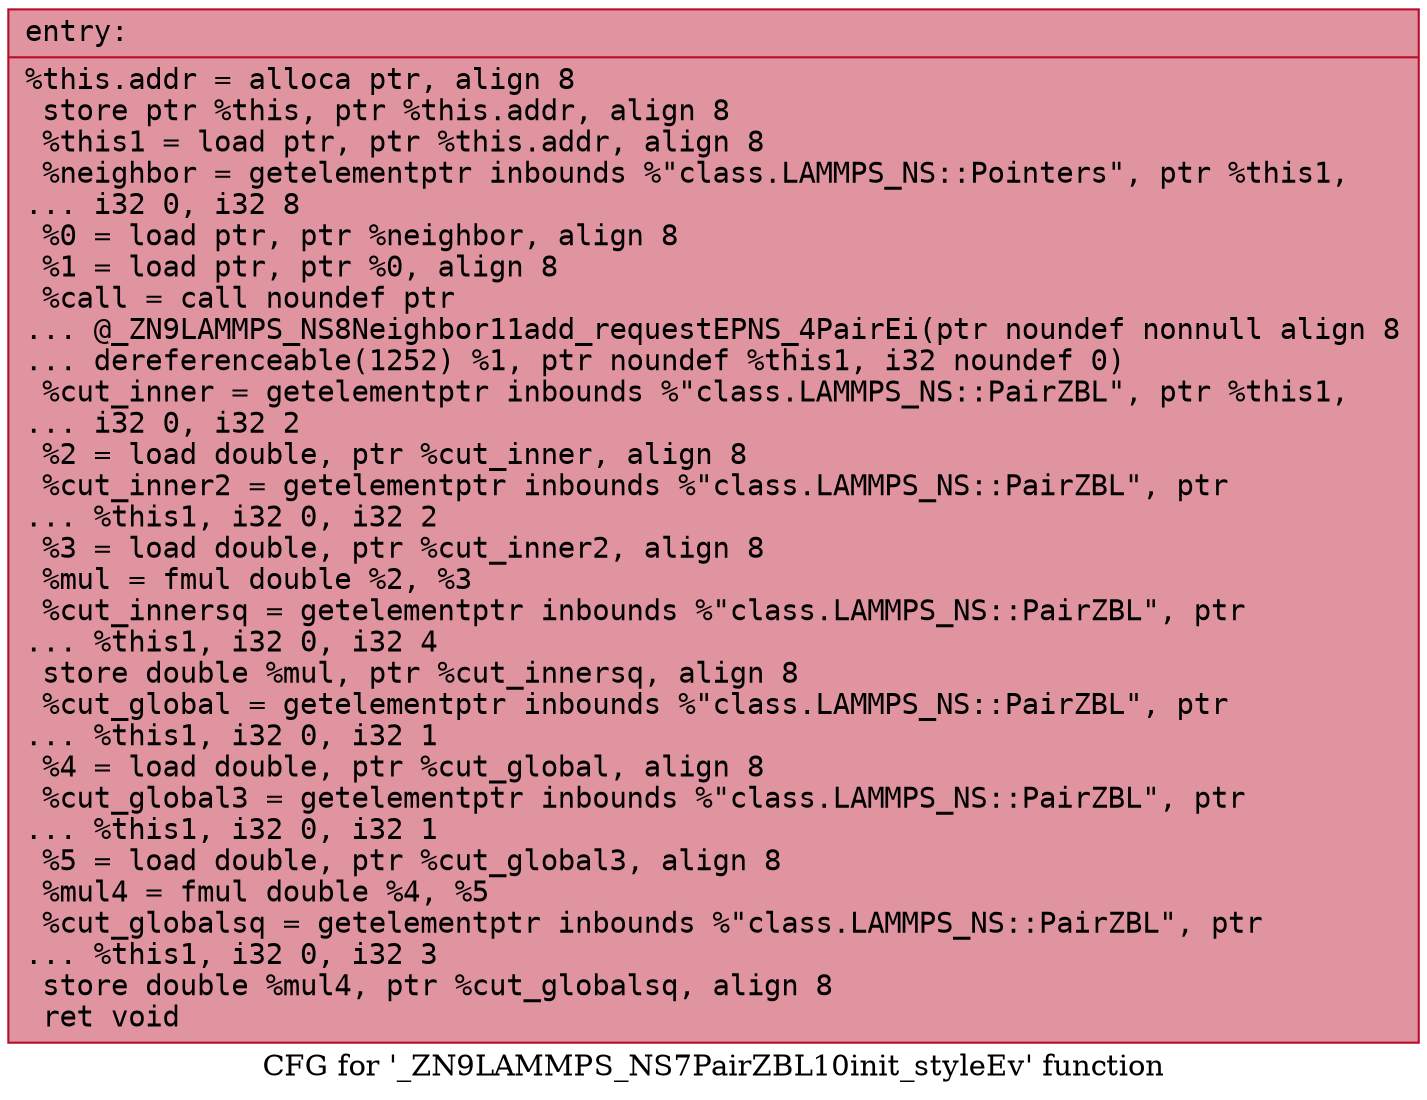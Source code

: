 digraph "CFG for '_ZN9LAMMPS_NS7PairZBL10init_styleEv' function" {
	label="CFG for '_ZN9LAMMPS_NS7PairZBL10init_styleEv' function";

	Node0x55e995883490 [shape=record,color="#b70d28ff", style=filled, fillcolor="#b70d2870" fontname="Courier",label="{entry:\l|  %this.addr = alloca ptr, align 8\l  store ptr %this, ptr %this.addr, align 8\l  %this1 = load ptr, ptr %this.addr, align 8\l  %neighbor = getelementptr inbounds %\"class.LAMMPS_NS::Pointers\", ptr %this1,\l... i32 0, i32 8\l  %0 = load ptr, ptr %neighbor, align 8\l  %1 = load ptr, ptr %0, align 8\l  %call = call noundef ptr\l... @_ZN9LAMMPS_NS8Neighbor11add_requestEPNS_4PairEi(ptr noundef nonnull align 8\l... dereferenceable(1252) %1, ptr noundef %this1, i32 noundef 0)\l  %cut_inner = getelementptr inbounds %\"class.LAMMPS_NS::PairZBL\", ptr %this1,\l... i32 0, i32 2\l  %2 = load double, ptr %cut_inner, align 8\l  %cut_inner2 = getelementptr inbounds %\"class.LAMMPS_NS::PairZBL\", ptr\l... %this1, i32 0, i32 2\l  %3 = load double, ptr %cut_inner2, align 8\l  %mul = fmul double %2, %3\l  %cut_innersq = getelementptr inbounds %\"class.LAMMPS_NS::PairZBL\", ptr\l... %this1, i32 0, i32 4\l  store double %mul, ptr %cut_innersq, align 8\l  %cut_global = getelementptr inbounds %\"class.LAMMPS_NS::PairZBL\", ptr\l... %this1, i32 0, i32 1\l  %4 = load double, ptr %cut_global, align 8\l  %cut_global3 = getelementptr inbounds %\"class.LAMMPS_NS::PairZBL\", ptr\l... %this1, i32 0, i32 1\l  %5 = load double, ptr %cut_global3, align 8\l  %mul4 = fmul double %4, %5\l  %cut_globalsq = getelementptr inbounds %\"class.LAMMPS_NS::PairZBL\", ptr\l... %this1, i32 0, i32 3\l  store double %mul4, ptr %cut_globalsq, align 8\l  ret void\l}"];
}
